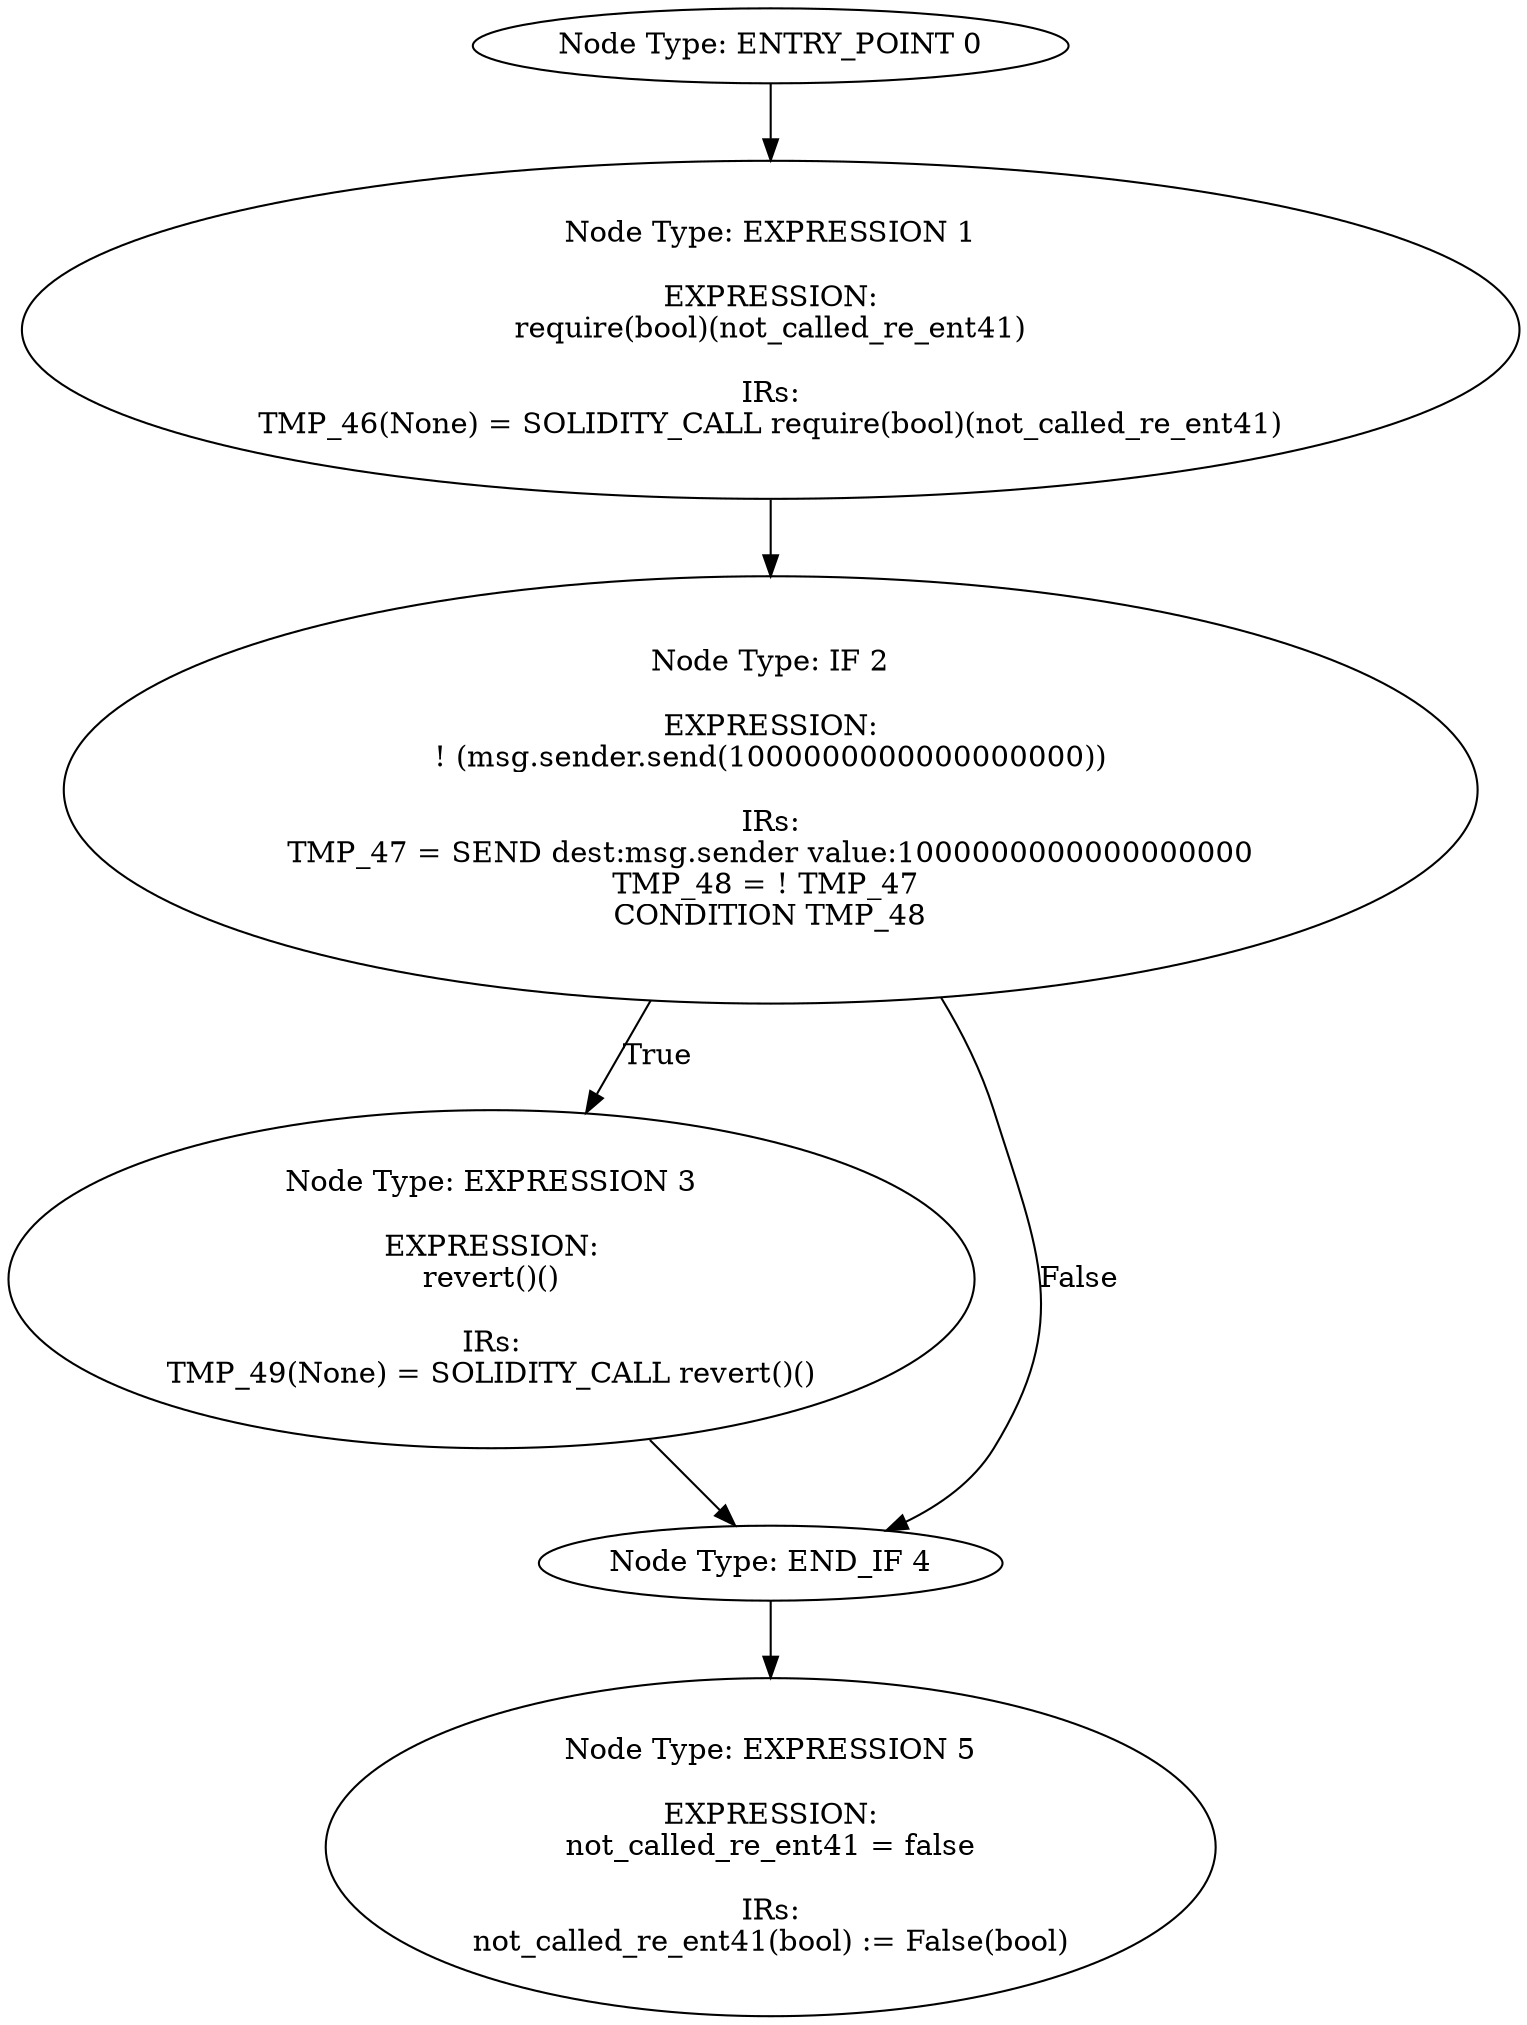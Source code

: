 digraph{
0[label="Node Type: ENTRY_POINT 0
"];
0->1;
1[label="Node Type: EXPRESSION 1

EXPRESSION:
require(bool)(not_called_re_ent41)

IRs:
TMP_46(None) = SOLIDITY_CALL require(bool)(not_called_re_ent41)"];
1->2;
2[label="Node Type: IF 2

EXPRESSION:
! (msg.sender.send(1000000000000000000))

IRs:
TMP_47 = SEND dest:msg.sender value:1000000000000000000
TMP_48 = ! TMP_47 
CONDITION TMP_48"];
2->3[label="True"];
2->4[label="False"];
3[label="Node Type: EXPRESSION 3

EXPRESSION:
revert()()

IRs:
TMP_49(None) = SOLIDITY_CALL revert()()"];
3->4;
4[label="Node Type: END_IF 4
"];
4->5;
5[label="Node Type: EXPRESSION 5

EXPRESSION:
not_called_re_ent41 = false

IRs:
not_called_re_ent41(bool) := False(bool)"];
}
